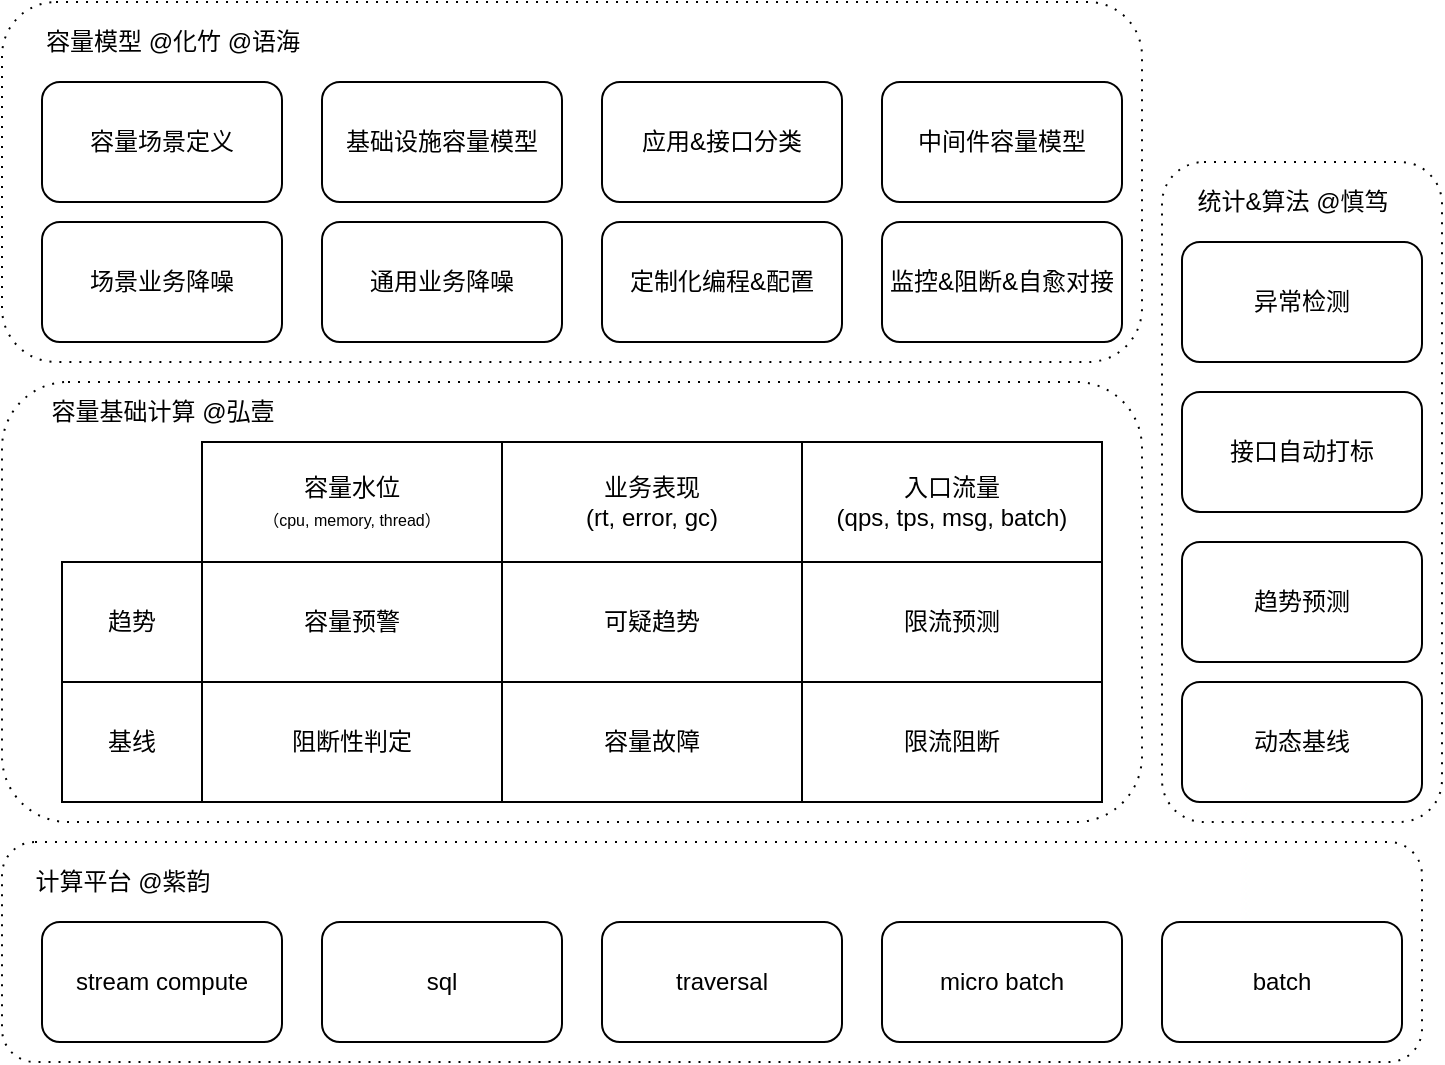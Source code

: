 <mxfile version="12.9.3" type="github">
  <diagram id="5c4m7T-VgIqLNZ7AyEJ4" name="Page-1">
    <mxGraphModel dx="1188" dy="542" grid="1" gridSize="10" guides="1" tooltips="1" connect="1" arrows="1" fold="1" page="1" pageScale="1" pageWidth="827" pageHeight="1169" math="0" shadow="0">
      <root>
        <mxCell id="0" />
        <mxCell id="1" parent="0" />
        <mxCell id="WGc6fx1Jrv9fgFzFm3df-48" value="" style="shape=ext;rounded=1;html=1;whiteSpace=wrap;dashed=1;dashPattern=1 4;" vertex="1" parent="1">
          <mxGeometry x="80" y="90" width="570" height="180" as="geometry" />
        </mxCell>
        <mxCell id="WGc6fx1Jrv9fgFzFm3df-42" value="" style="shape=ext;rounded=1;html=1;whiteSpace=wrap;dashed=1;dashPattern=1 4;" vertex="1" parent="1">
          <mxGeometry x="80" y="280" width="570" height="220" as="geometry" />
        </mxCell>
        <mxCell id="WGc6fx1Jrv9fgFzFm3df-40" value="" style="shape=ext;rounded=1;html=1;whiteSpace=wrap;dashed=1;dashPattern=1 4;" vertex="1" parent="1">
          <mxGeometry x="660" y="170" width="140" height="330" as="geometry" />
        </mxCell>
        <mxCell id="WGc6fx1Jrv9fgFzFm3df-22" value="" style="shape=ext;rounded=1;html=1;whiteSpace=wrap;dashed=1;dashPattern=1 4;" vertex="1" parent="1">
          <mxGeometry x="80" y="510" width="710" height="110" as="geometry" />
        </mxCell>
        <mxCell id="WGc6fx1Jrv9fgFzFm3df-1" value="基础设施容量模型" style="rounded=1;whiteSpace=wrap;html=1;" vertex="1" parent="1">
          <mxGeometry x="240" y="130" width="120" height="60" as="geometry" />
        </mxCell>
        <mxCell id="WGc6fx1Jrv9fgFzFm3df-2" value="&lt;span style=&quot;white-space: normal&quot;&gt;应用&amp;amp;接口分类&lt;/span&gt;" style="rounded=1;whiteSpace=wrap;html=1;" vertex="1" parent="1">
          <mxGeometry x="380" y="130" width="120" height="60" as="geometry" />
        </mxCell>
        <mxCell id="WGc6fx1Jrv9fgFzFm3df-4" value="中间件容量模型" style="rounded=1;whiteSpace=wrap;html=1;" vertex="1" parent="1">
          <mxGeometry x="520" y="130" width="120" height="60" as="geometry" />
        </mxCell>
        <mxCell id="WGc6fx1Jrv9fgFzFm3df-5" value="定制化编程&amp;amp;配置" style="rounded=1;whiteSpace=wrap;html=1;" vertex="1" parent="1">
          <mxGeometry x="380" y="200" width="120" height="60" as="geometry" />
        </mxCell>
        <mxCell id="WGc6fx1Jrv9fgFzFm3df-6" value="监控&amp;amp;阻断&amp;amp;自愈对接" style="rounded=1;whiteSpace=wrap;html=1;" vertex="1" parent="1">
          <mxGeometry x="520" y="200" width="120" height="60" as="geometry" />
        </mxCell>
        <mxCell id="WGc6fx1Jrv9fgFzFm3df-8" value="容量水位&lt;br&gt;&lt;font style=&quot;font-size: 8px&quot;&gt;（cpu, memory, thread）&lt;/font&gt;" style="rounded=0;whiteSpace=wrap;html=1;" vertex="1" parent="1">
          <mxGeometry x="180" y="310" width="150" height="60" as="geometry" />
        </mxCell>
        <mxCell id="WGc6fx1Jrv9fgFzFm3df-9" value="业务表现&lt;br&gt;(rt, error, gc)" style="rounded=0;whiteSpace=wrap;html=1;" vertex="1" parent="1">
          <mxGeometry x="330" y="310" width="150" height="60" as="geometry" />
        </mxCell>
        <mxCell id="WGc6fx1Jrv9fgFzFm3df-10" value="入口流量&lt;br&gt;(qps, tps, msg, batch)" style="rounded=0;whiteSpace=wrap;html=1;" vertex="1" parent="1">
          <mxGeometry x="480" y="310" width="150" height="60" as="geometry" />
        </mxCell>
        <mxCell id="WGc6fx1Jrv9fgFzFm3df-11" value="趋势" style="rounded=0;whiteSpace=wrap;html=1;" vertex="1" parent="1">
          <mxGeometry x="110" y="370" width="70" height="60" as="geometry" />
        </mxCell>
        <mxCell id="WGc6fx1Jrv9fgFzFm3df-12" value="容量预警" style="rounded=0;whiteSpace=wrap;html=1;" vertex="1" parent="1">
          <mxGeometry x="180" y="370" width="150" height="60" as="geometry" />
        </mxCell>
        <mxCell id="WGc6fx1Jrv9fgFzFm3df-15" value="基线" style="rounded=0;whiteSpace=wrap;html=1;" vertex="1" parent="1">
          <mxGeometry x="110" y="430" width="70" height="60" as="geometry" />
        </mxCell>
        <mxCell id="WGc6fx1Jrv9fgFzFm3df-20" value="趋势预测" style="rounded=1;whiteSpace=wrap;html=1;" vertex="1" parent="1">
          <mxGeometry x="670" y="360" width="120" height="60" as="geometry" />
        </mxCell>
        <mxCell id="WGc6fx1Jrv9fgFzFm3df-21" value="动态基线" style="rounded=1;whiteSpace=wrap;html=1;" vertex="1" parent="1">
          <mxGeometry x="670" y="430" width="120" height="60" as="geometry" />
        </mxCell>
        <mxCell id="WGc6fx1Jrv9fgFzFm3df-23" value="stream compute" style="rounded=1;whiteSpace=wrap;html=1;" vertex="1" parent="1">
          <mxGeometry x="100" y="550" width="120" height="60" as="geometry" />
        </mxCell>
        <mxCell id="WGc6fx1Jrv9fgFzFm3df-29" value="sql" style="rounded=1;whiteSpace=wrap;html=1;" vertex="1" parent="1">
          <mxGeometry x="240" y="550" width="120" height="60" as="geometry" />
        </mxCell>
        <mxCell id="WGc6fx1Jrv9fgFzFm3df-30" value="traversal" style="rounded=1;whiteSpace=wrap;html=1;" vertex="1" parent="1">
          <mxGeometry x="380" y="550" width="120" height="60" as="geometry" />
        </mxCell>
        <mxCell id="WGc6fx1Jrv9fgFzFm3df-31" value="micro batch" style="rounded=1;whiteSpace=wrap;html=1;" vertex="1" parent="1">
          <mxGeometry x="520" y="550" width="120" height="60" as="geometry" />
        </mxCell>
        <mxCell id="WGc6fx1Jrv9fgFzFm3df-33" value="batch" style="rounded=1;whiteSpace=wrap;html=1;" vertex="1" parent="1">
          <mxGeometry x="660" y="550" width="120" height="60" as="geometry" />
        </mxCell>
        <mxCell id="WGc6fx1Jrv9fgFzFm3df-34" value="可疑趋势" style="rounded=0;whiteSpace=wrap;html=1;" vertex="1" parent="1">
          <mxGeometry x="330" y="370" width="150" height="60" as="geometry" />
        </mxCell>
        <mxCell id="WGc6fx1Jrv9fgFzFm3df-35" value="限流预测" style="rounded=0;whiteSpace=wrap;html=1;" vertex="1" parent="1">
          <mxGeometry x="480" y="370" width="150" height="60" as="geometry" />
        </mxCell>
        <mxCell id="WGc6fx1Jrv9fgFzFm3df-36" value="阻断性判定" style="rounded=0;whiteSpace=wrap;html=1;" vertex="1" parent="1">
          <mxGeometry x="180" y="430" width="150" height="60" as="geometry" />
        </mxCell>
        <mxCell id="WGc6fx1Jrv9fgFzFm3df-37" value="容量故障" style="rounded=0;whiteSpace=wrap;html=1;" vertex="1" parent="1">
          <mxGeometry x="330" y="430" width="150" height="60" as="geometry" />
        </mxCell>
        <mxCell id="WGc6fx1Jrv9fgFzFm3df-38" value="限流阻断" style="rounded=0;whiteSpace=wrap;html=1;" vertex="1" parent="1">
          <mxGeometry x="480" y="430" width="150" height="60" as="geometry" />
        </mxCell>
        <mxCell id="WGc6fx1Jrv9fgFzFm3df-39" value="计算平台 @紫韵" style="text;html=1;align=center;verticalAlign=middle;resizable=0;points=[];autosize=1;" vertex="1" parent="1">
          <mxGeometry x="90" y="520" width="100" height="20" as="geometry" />
        </mxCell>
        <mxCell id="WGc6fx1Jrv9fgFzFm3df-41" value="统计&amp;amp;算法 @慎笃" style="text;html=1;align=center;verticalAlign=middle;resizable=0;points=[];autosize=1;" vertex="1" parent="1">
          <mxGeometry x="670" y="180" width="110" height="20" as="geometry" />
        </mxCell>
        <mxCell id="WGc6fx1Jrv9fgFzFm3df-43" value="容量基础计算 @弘壹" style="text;html=1;align=center;verticalAlign=middle;resizable=0;points=[];autosize=1;" vertex="1" parent="1">
          <mxGeometry x="95" y="285" width="130" height="20" as="geometry" />
        </mxCell>
        <mxCell id="WGc6fx1Jrv9fgFzFm3df-44" value="接口自动打标" style="rounded=1;whiteSpace=wrap;html=1;" vertex="1" parent="1">
          <mxGeometry x="670" y="285" width="120" height="60" as="geometry" />
        </mxCell>
        <mxCell id="WGc6fx1Jrv9fgFzFm3df-45" value="异常检测" style="rounded=1;whiteSpace=wrap;html=1;" vertex="1" parent="1">
          <mxGeometry x="670" y="210" width="120" height="60" as="geometry" />
        </mxCell>
        <mxCell id="WGc6fx1Jrv9fgFzFm3df-47" value="&lt;span style=&quot;white-space: normal&quot;&gt;通用业务降噪&lt;/span&gt;" style="rounded=1;whiteSpace=wrap;html=1;" vertex="1" parent="1">
          <mxGeometry x="240" y="200" width="120" height="60" as="geometry" />
        </mxCell>
        <mxCell id="WGc6fx1Jrv9fgFzFm3df-49" value="容量场景定义" style="rounded=1;whiteSpace=wrap;html=1;" vertex="1" parent="1">
          <mxGeometry x="100" y="130" width="120" height="60" as="geometry" />
        </mxCell>
        <mxCell id="WGc6fx1Jrv9fgFzFm3df-50" value="场景业务降噪" style="rounded=1;whiteSpace=wrap;html=1;" vertex="1" parent="1">
          <mxGeometry x="100" y="200" width="120" height="60" as="geometry" />
        </mxCell>
        <mxCell id="WGc6fx1Jrv9fgFzFm3df-51" value="容量模型 @化竹 @语海" style="text;html=1;align=center;verticalAlign=middle;resizable=0;points=[];autosize=1;" vertex="1" parent="1">
          <mxGeometry x="95" y="100" width="140" height="20" as="geometry" />
        </mxCell>
      </root>
    </mxGraphModel>
  </diagram>
</mxfile>
